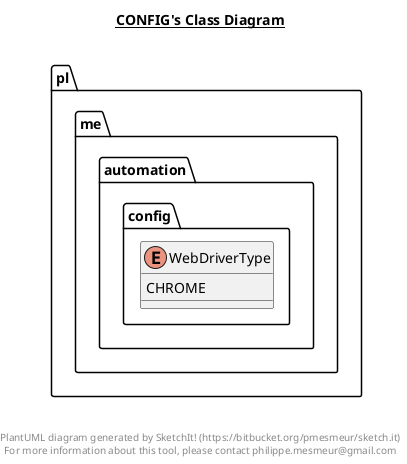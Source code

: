 @startuml

title __CONFIG's Class Diagram__\n

  namespace pl.me.automation {
    namespace config {
      enum WebDriverType {
        CHROME
      }
    }
  }
  



right footer


PlantUML diagram generated by SketchIt! (https://bitbucket.org/pmesmeur/sketch.it)
For more information about this tool, please contact philippe.mesmeur@gmail.com
endfooter

@enduml
